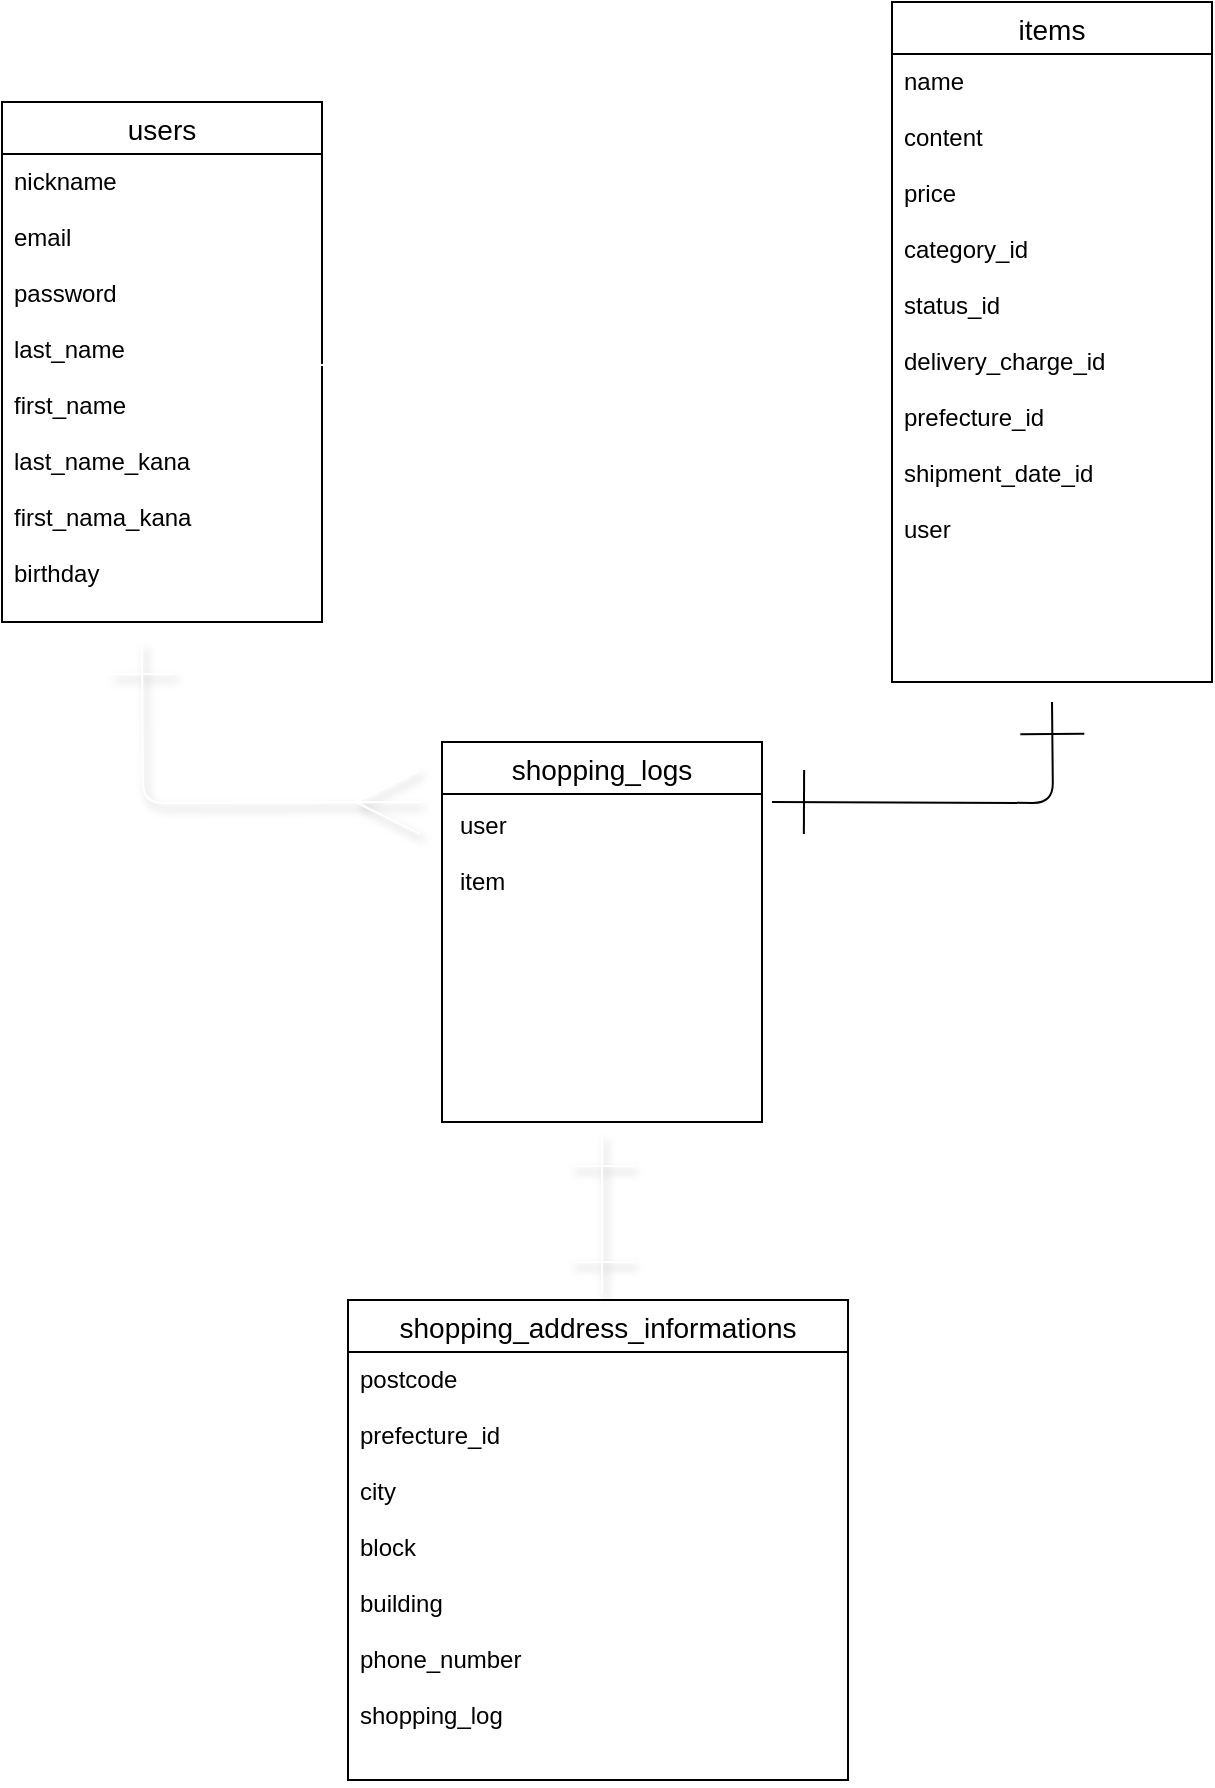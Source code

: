 <mxfile>
    <diagram id="pzn2vEGZxCHpnWMabLtu" name="ページ1">
        <mxGraphModel dx="429" dy="673" grid="1" gridSize="10" guides="1" tooltips="1" connect="1" arrows="1" fold="1" page="1" pageScale="1" pageWidth="827" pageHeight="1169" math="0" shadow="0">
            <root>
                <mxCell id="0"/>
                <mxCell id="1" parent="0"/>
                <mxCell id="2" value="users" style="swimlane;fontStyle=0;childLayout=stackLayout;horizontal=1;startSize=26;horizontalStack=0;resizeParent=1;resizeParentMax=0;resizeLast=0;collapsible=1;marginBottom=0;align=center;fontSize=14;" parent="1" vertex="1">
                    <mxGeometry x="80" y="80" width="160" height="260" as="geometry"/>
                </mxCell>
                <mxCell id="3" value="nickname&#10;&#10;email&#10;&#10;password&#10;&#10;last_name&#10;&#10;first_name&#10;&#10;last_name_kana&#10;&#10;first_nama_kana&#10;&#10;birthday" style="text;strokeColor=none;fillColor=none;spacingLeft=4;spacingRight=4;overflow=hidden;rotatable=0;points=[[0,0.5],[1,0.5]];portConstraint=eastwest;fontSize=12;" parent="2" vertex="1">
                    <mxGeometry y="26" width="160" height="234" as="geometry"/>
                </mxCell>
                <mxCell id="6" value="items" style="swimlane;fontStyle=0;childLayout=stackLayout;horizontal=1;startSize=26;horizontalStack=0;resizeParent=1;resizeParentMax=0;resizeLast=0;collapsible=1;marginBottom=0;align=center;fontSize=14;" parent="1" vertex="1">
                    <mxGeometry x="525" y="30" width="160" height="340" as="geometry"/>
                </mxCell>
                <mxCell id="7" value="name&#10;&#10;content&#10;&#10;price&#10;&#10;category_id&#10;&#10;status_id&#10;&#10;delivery_charge_id&#10;&#10;prefecture_id&#10;&#10;shipment_date_id&#10;&#10;user&#10;" style="text;strokeColor=none;fillColor=none;spacingLeft=4;spacingRight=4;overflow=hidden;rotatable=0;points=[[0,0.5],[1,0.5]];portConstraint=eastwest;fontSize=12;" parent="6" vertex="1">
                    <mxGeometry y="26" width="160" height="314" as="geometry"/>
                </mxCell>
                <mxCell id="22" value="shopping_address_informations" style="swimlane;fontStyle=0;childLayout=stackLayout;horizontal=1;startSize=26;horizontalStack=0;resizeParent=1;resizeParentMax=0;resizeLast=0;collapsible=1;marginBottom=0;align=center;fontSize=14;" parent="1" vertex="1">
                    <mxGeometry x="253" y="679" width="250" height="240" as="geometry"/>
                </mxCell>
                <mxCell id="23" value="postcode&#10;&#10;prefecture_id&#10;&#10;city&#10;&#10;block&#10;&#10;building&#10;&#10;phone_number&#10;&#10;shopping_log" style="text;strokeColor=none;fillColor=none;spacingLeft=4;spacingRight=4;overflow=hidden;rotatable=0;points=[[0,0.5],[1,0.5]];portConstraint=eastwest;fontSize=12;" parent="22" vertex="1">
                    <mxGeometry y="26" width="250" height="214" as="geometry"/>
                </mxCell>
                <mxCell id="31" style="edgeStyle=orthogonalEdgeStyle;html=1;strokeWidth=1;startArrow=ERone;startFill=0;endArrow=ERone;endFill=0;startSize=30;endSize=30;elbow=vertical;" parent="1" edge="1">
                    <mxGeometry relative="1" as="geometry">
                        <mxPoint x="605" y="380" as="targetPoint"/>
                        <mxPoint x="465" y="430.0" as="sourcePoint"/>
                    </mxGeometry>
                </mxCell>
                <mxCell id="32" style="edgeStyle=orthogonalEdgeStyle;html=1;strokeColor=#FFFFFF;strokeWidth=1;startArrow=ERmany;startFill=0;endArrow=ERone;endFill=0;startSize=30;endSize=30;elbow=vertical;shadow=1;" parent="1" edge="1">
                    <mxGeometry relative="1" as="geometry">
                        <mxPoint x="150" y="350" as="targetPoint"/>
                        <mxPoint x="289" y="430.0" as="sourcePoint"/>
                    </mxGeometry>
                </mxCell>
                <mxCell id="33" style="edgeStyle=none;html=1;shadow=1;strokeColor=#FFFFFF;strokeWidth=1;startArrow=ERone;startFill=0;endArrow=ERone;endFill=0;startSize=30;endSize=30;elbow=vertical;" parent="1" edge="1">
                    <mxGeometry relative="1" as="geometry">
                        <mxPoint x="380" y="676" as="targetPoint"/>
                        <mxPoint x="380" y="596" as="sourcePoint"/>
                    </mxGeometry>
                </mxCell>
                <mxCell id="24" value="shopping_logs" style="swimlane;fontStyle=0;childLayout=stackLayout;horizontal=1;startSize=26;horizontalStack=0;resizeParent=1;resizeParentMax=0;resizeLast=0;collapsible=1;marginBottom=0;align=center;fontSize=14;" parent="1" vertex="1">
                    <mxGeometry x="300" y="400" width="160" height="190" as="geometry"/>
                </mxCell>
                <mxCell id="29" style="edgeStyle=none;html=1;entryX=-0.012;entryY=0.413;entryDx=0;entryDy=0;entryPerimeter=0;endArrow=ERmany;endFill=0;strokeWidth=1;fillColor=#f5f5f5;strokeColor=#FFFFFF;startArrow=ERone;startFill=0;endSize=30;startSize=30;" parent="1" edge="1">
                    <mxGeometry relative="1" as="geometry">
                        <mxPoint x="239" y="211.454" as="sourcePoint"/>
                        <mxPoint x="517.08" y="213.032" as="targetPoint"/>
                    </mxGeometry>
                </mxCell>
                <mxCell id="35" value="user&#10;&#10;item" style="text;strokeColor=none;fillColor=none;spacingLeft=4;spacingRight=4;overflow=hidden;rotatable=0;points=[[0,0.5],[1,0.5]];portConstraint=eastwest;fontSize=12;" parent="1" vertex="1">
                    <mxGeometry x="303" y="428" width="160" height="162" as="geometry"/>
                </mxCell>
            </root>
        </mxGraphModel>
    </diagram>
</mxfile>